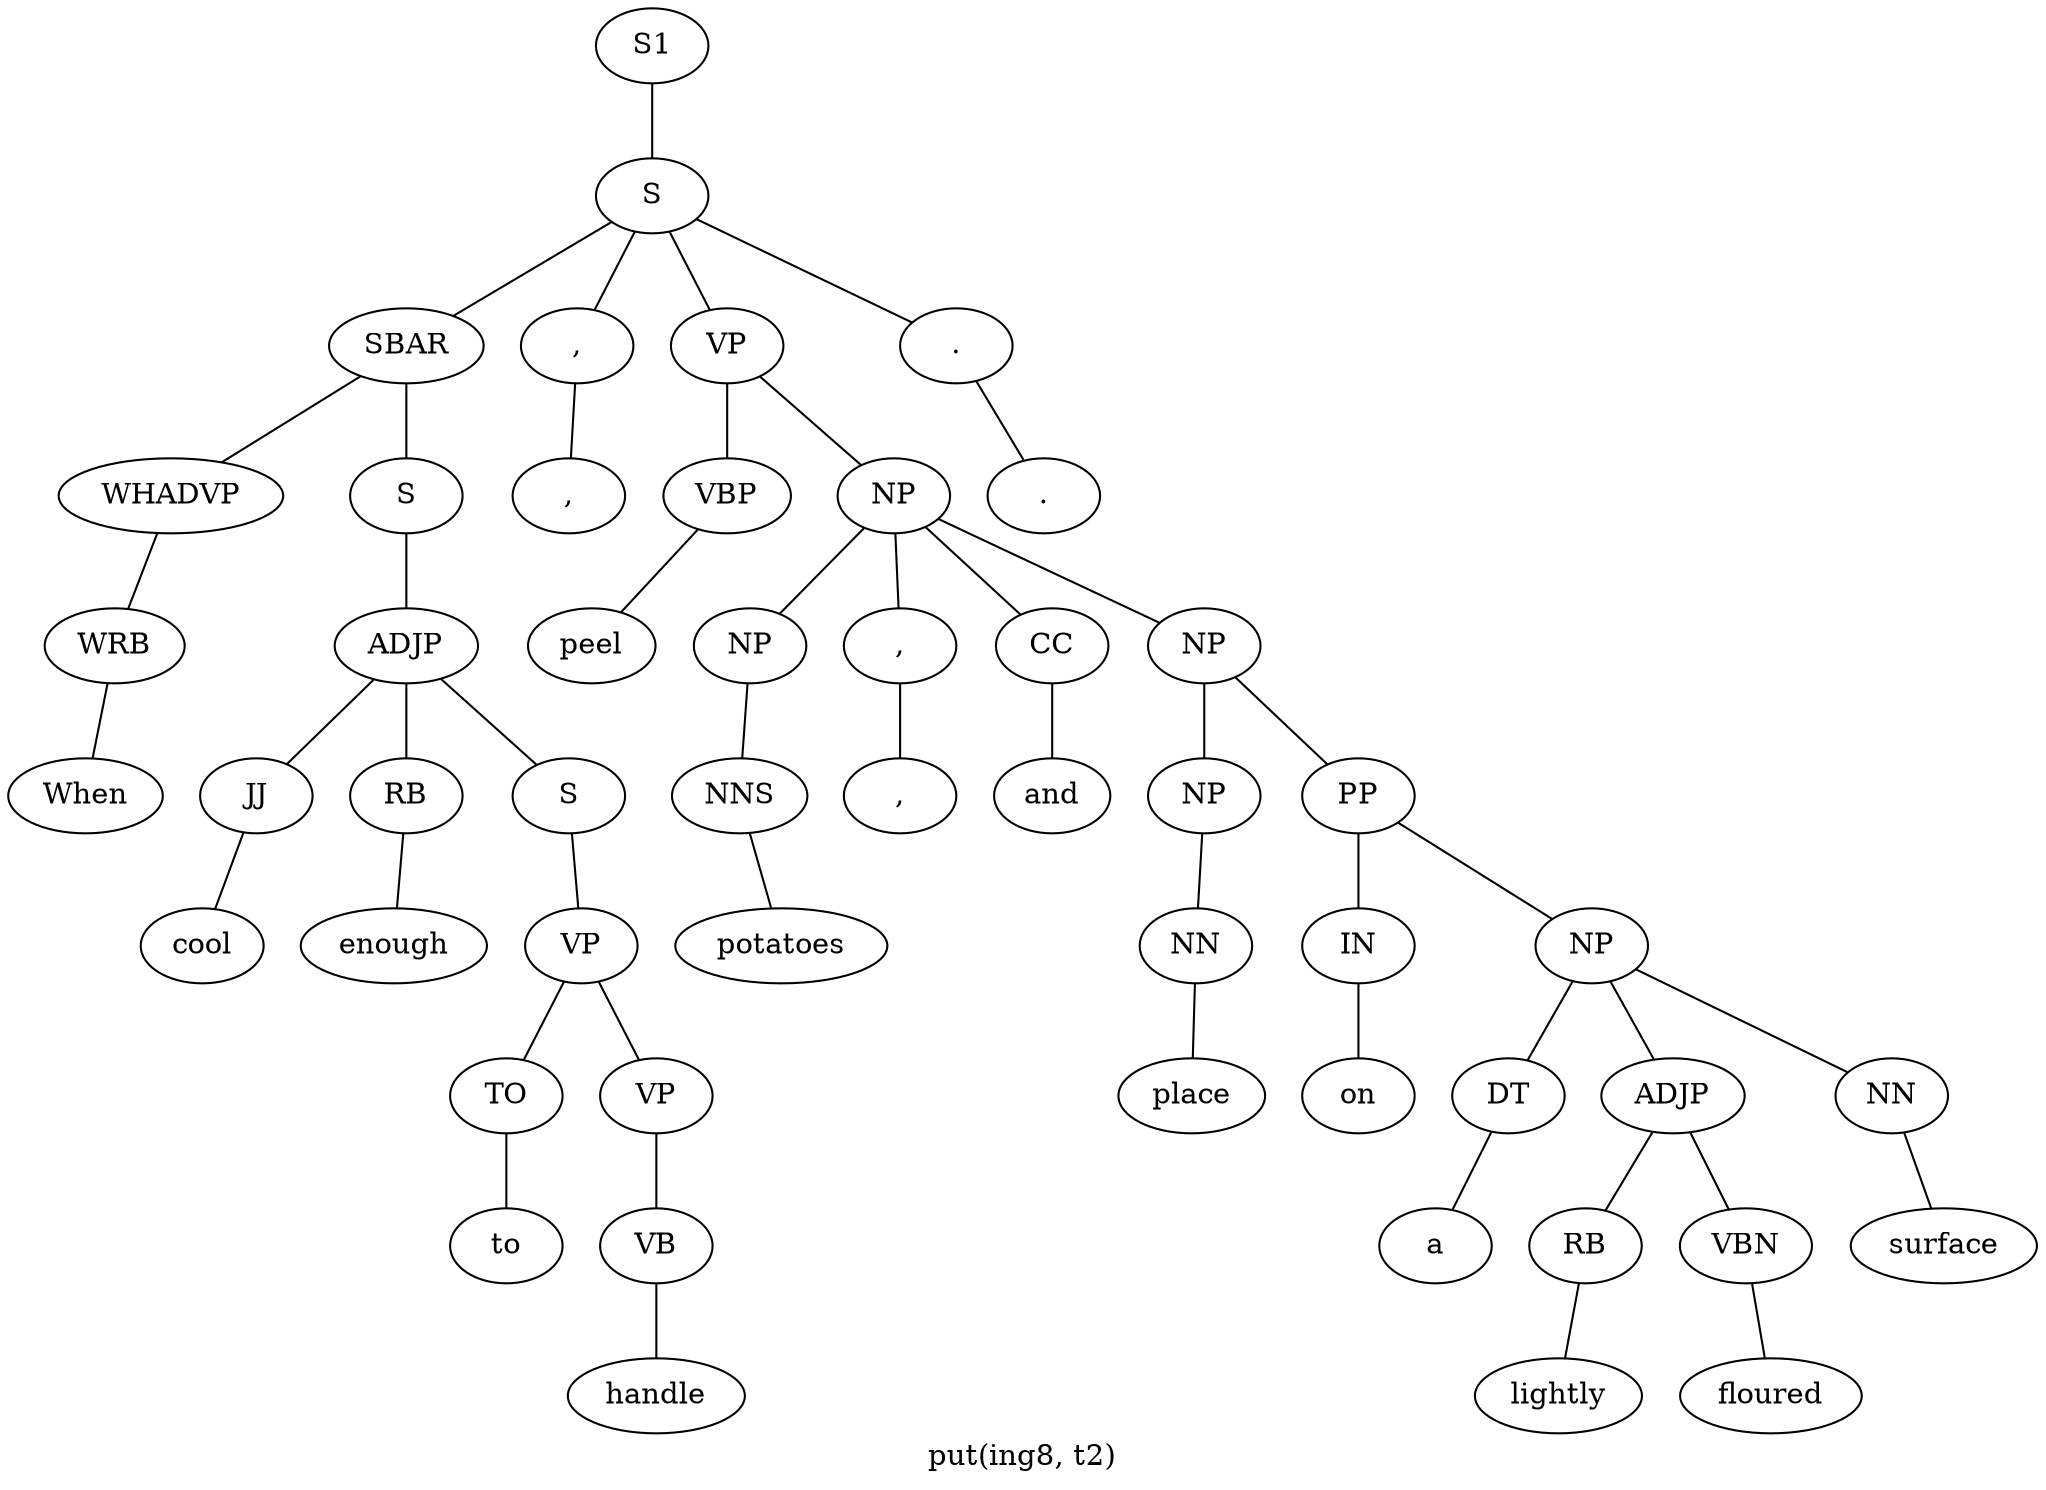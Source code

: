 graph SyntaxGraph {
	label = "put(ing8, t2)";
	Node0 [label="S1"];
	Node1 [label="S"];
	Node2 [label="SBAR"];
	Node3 [label="WHADVP"];
	Node4 [label="WRB"];
	Node5 [label="When"];
	Node6 [label="S"];
	Node7 [label="ADJP"];
	Node8 [label="JJ"];
	Node9 [label="cool"];
	Node10 [label="RB"];
	Node11 [label="enough"];
	Node12 [label="S"];
	Node13 [label="VP"];
	Node14 [label="TO"];
	Node15 [label="to"];
	Node16 [label="VP"];
	Node17 [label="VB"];
	Node18 [label="handle"];
	Node19 [label=","];
	Node20 [label=","];
	Node21 [label="VP"];
	Node22 [label="VBP"];
	Node23 [label="peel"];
	Node24 [label="NP"];
	Node25 [label="NP"];
	Node26 [label="NNS"];
	Node27 [label="potatoes"];
	Node28 [label=","];
	Node29 [label=","];
	Node30 [label="CC"];
	Node31 [label="and"];
	Node32 [label="NP"];
	Node33 [label="NP"];
	Node34 [label="NN"];
	Node35 [label="place"];
	Node36 [label="PP"];
	Node37 [label="IN"];
	Node38 [label="on"];
	Node39 [label="NP"];
	Node40 [label="DT"];
	Node41 [label="a"];
	Node42 [label="ADJP"];
	Node43 [label="RB"];
	Node44 [label="lightly"];
	Node45 [label="VBN"];
	Node46 [label="floured"];
	Node47 [label="NN"];
	Node48 [label="surface"];
	Node49 [label="."];
	Node50 [label="."];

	Node0 -- Node1;
	Node1 -- Node2;
	Node1 -- Node19;
	Node1 -- Node21;
	Node1 -- Node49;
	Node2 -- Node3;
	Node2 -- Node6;
	Node3 -- Node4;
	Node4 -- Node5;
	Node6 -- Node7;
	Node7 -- Node8;
	Node7 -- Node10;
	Node7 -- Node12;
	Node8 -- Node9;
	Node10 -- Node11;
	Node12 -- Node13;
	Node13 -- Node14;
	Node13 -- Node16;
	Node14 -- Node15;
	Node16 -- Node17;
	Node17 -- Node18;
	Node19 -- Node20;
	Node21 -- Node22;
	Node21 -- Node24;
	Node22 -- Node23;
	Node24 -- Node25;
	Node24 -- Node28;
	Node24 -- Node30;
	Node24 -- Node32;
	Node25 -- Node26;
	Node26 -- Node27;
	Node28 -- Node29;
	Node30 -- Node31;
	Node32 -- Node33;
	Node32 -- Node36;
	Node33 -- Node34;
	Node34 -- Node35;
	Node36 -- Node37;
	Node36 -- Node39;
	Node37 -- Node38;
	Node39 -- Node40;
	Node39 -- Node42;
	Node39 -- Node47;
	Node40 -- Node41;
	Node42 -- Node43;
	Node42 -- Node45;
	Node43 -- Node44;
	Node45 -- Node46;
	Node47 -- Node48;
	Node49 -- Node50;
}